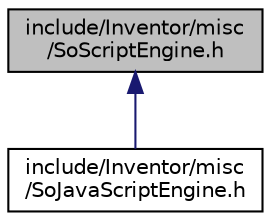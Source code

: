 digraph "include/Inventor/misc/SoScriptEngine.h"
{
 // LATEX_PDF_SIZE
  edge [fontname="Helvetica",fontsize="10",labelfontname="Helvetica",labelfontsize="10"];
  node [fontname="Helvetica",fontsize="10",shape=record];
  Node1 [label="include/Inventor/misc\l/SoScriptEngine.h",height=0.2,width=0.4,color="black", fillcolor="grey75", style="filled", fontcolor="black",tooltip=" "];
  Node1 -> Node2 [dir="back",color="midnightblue",fontsize="10",style="solid",fontname="Helvetica"];
  Node2 [label="include/Inventor/misc\l/SoJavaScriptEngine.h",height=0.2,width=0.4,color="black", fillcolor="white", style="filled",URL="$SoJavaScriptEngine_8h.html",tooltip=" "];
}
